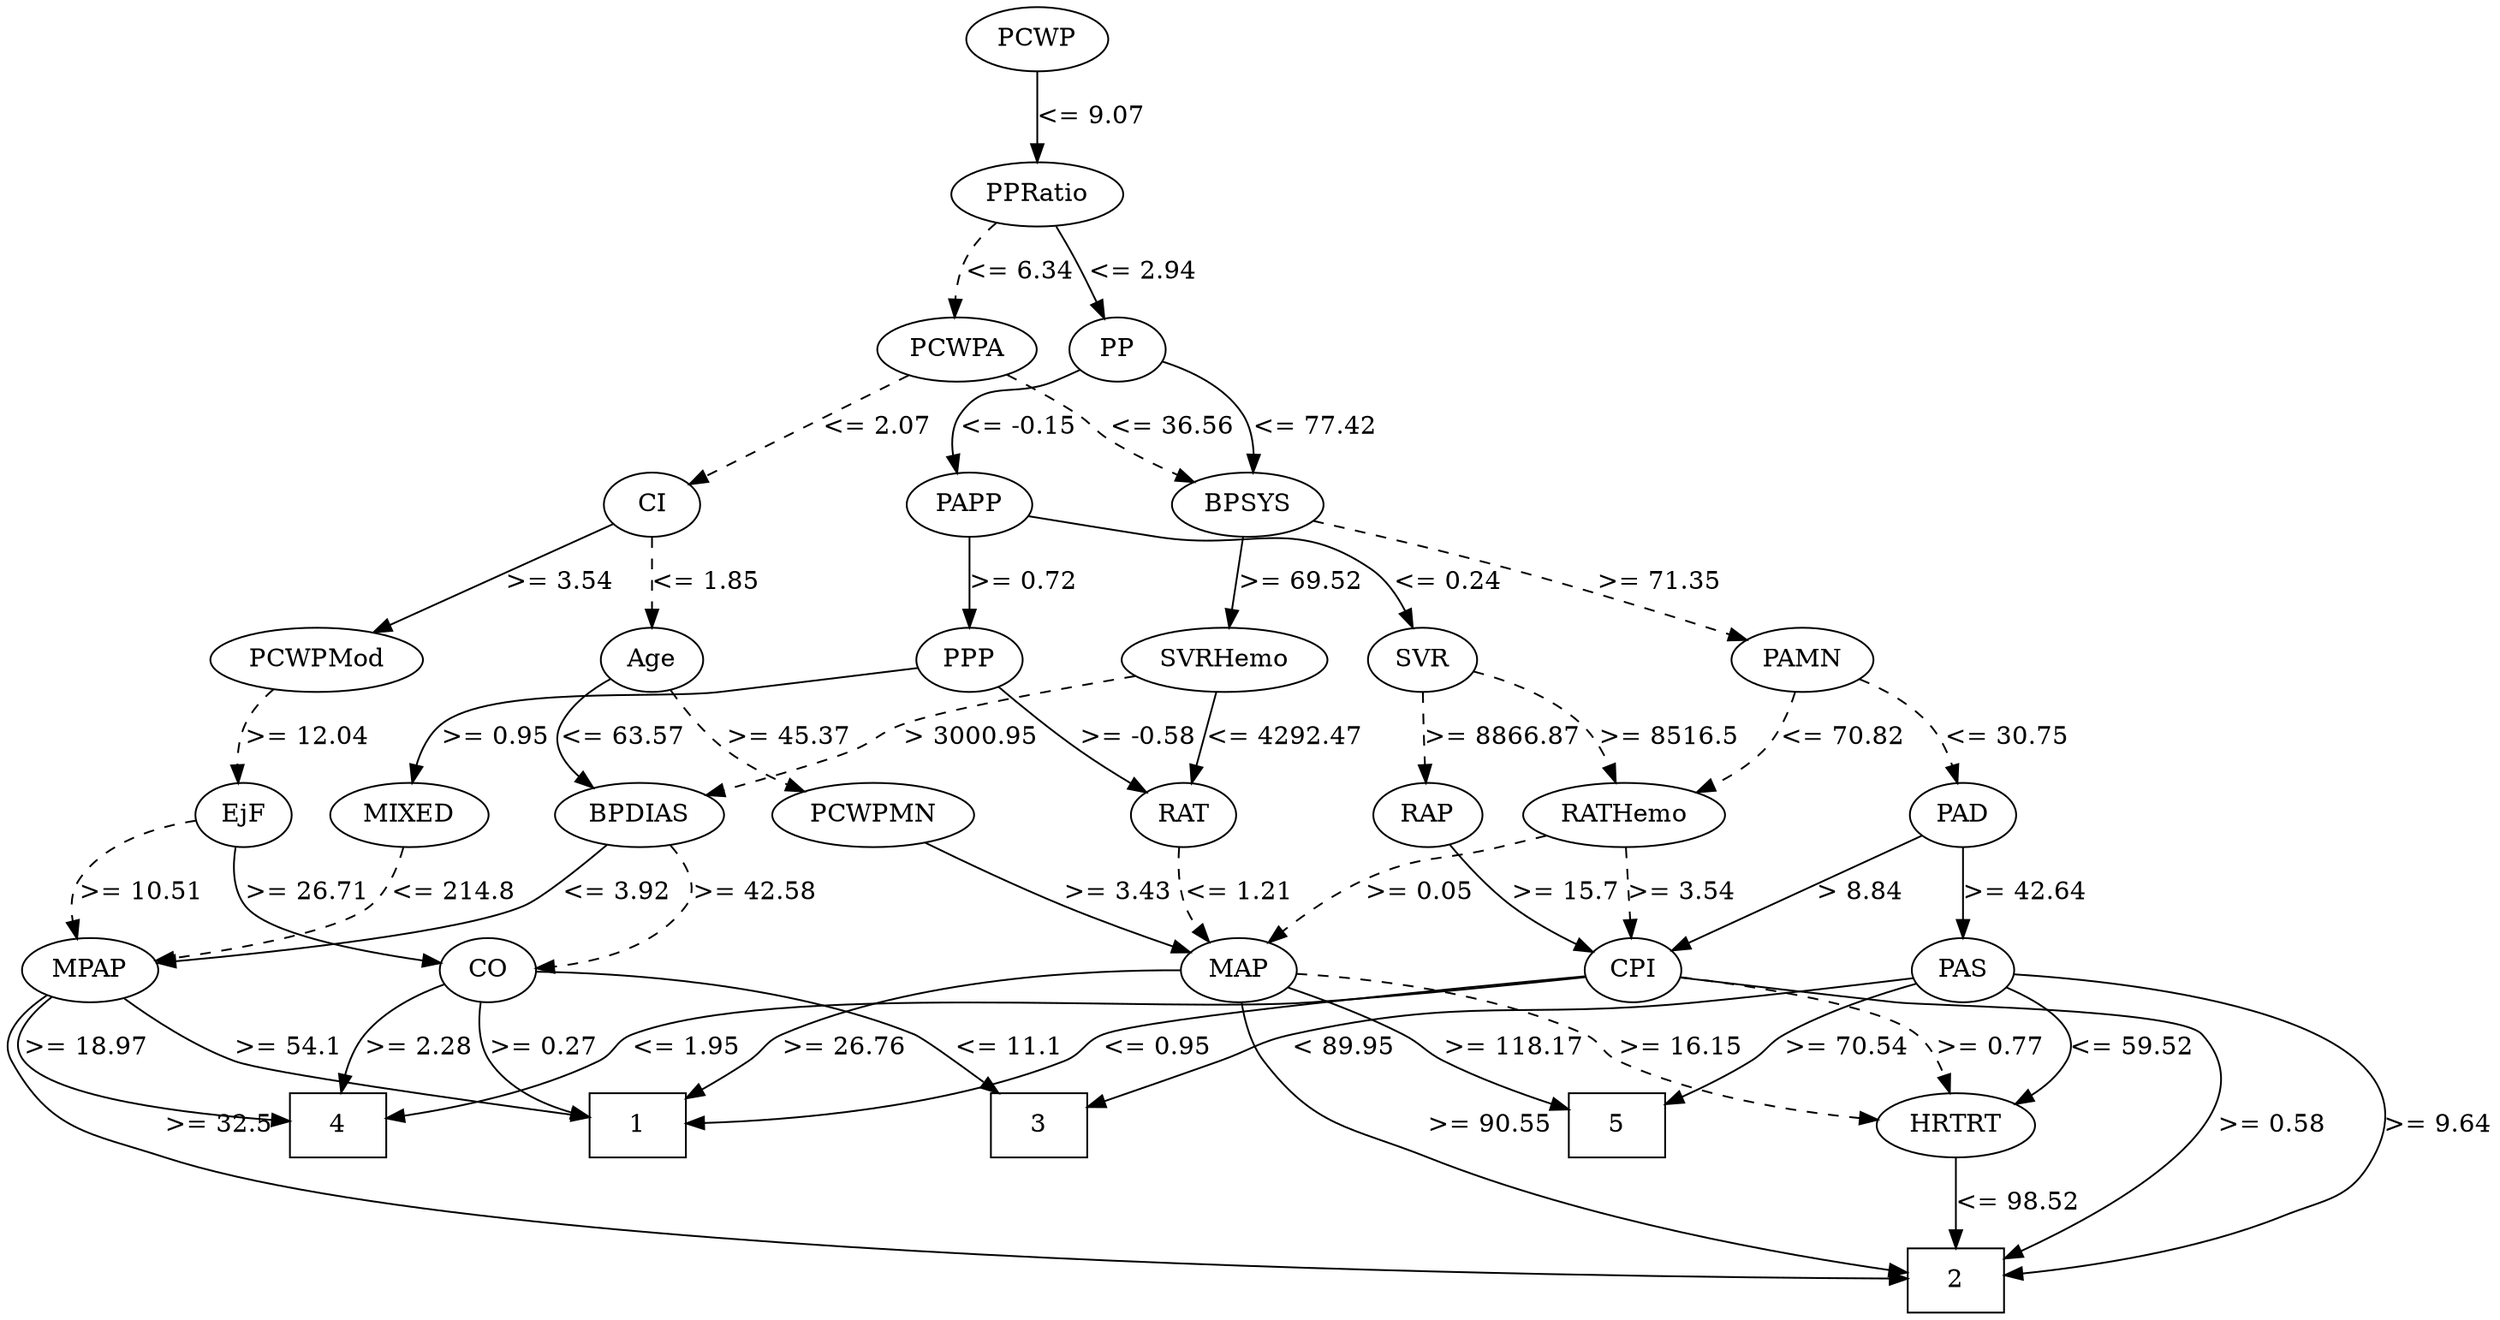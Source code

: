 strict digraph G {
	graph [bb="0,0,1047.9,732"];
	node [label="\N"];
	1	[height=0.5,
		pos="481.93,105",
		shape=box,
		width=0.75];
	2	[height=0.5,
		pos="376.93,18",
		shape=box,
		width=0.75];
	3	[height=0.5,
		pos="710.93,105",
		shape=box,
		width=0.75];
	4	[height=0.5,
		pos="847.93,105",
		shape=box,
		width=0.75];
	5	[height=0.5,
		pos="313.93,105",
		shape=box,
		width=0.75];
	RAP	[height=0.5,
		pos="335.93,279",
		width=0.77778];
	CPI	[height=0.5,
		pos="376.93,192",
		width=0.75];
	RAP -> CPI	[label=">= 15.7",
		lp="367.43,235.5",
		op=">=",
		param=15.7,
		pos="e,360.83,206.91 336.68,260.59 337.68,250.62 339.93,238.12 344.93,228 347.29,223.23 350.49,218.64 353.97,214.45",
		style=solid];
	CPI -> 1	[label="<= 0.95",
		lp="495.43,148.5",
		op="<=",
		param=0.95,
		pos="e,479.02,123.18 402.6,186.3 421.53,181.6 446.71,172.6 462.93,156 469.11,149.67 473.33,141.13 476.18,132.9",
		style=solid];
	CPI -> 2	[label=">= 0.58",
		lp="399.43,105",
		op=">=",
		param=0.58,
		pos="e,376.93,36.052 376.93,173.88 376.93,144 376.93,82.113 376.93,46.274",
		style=solid];
	CPI -> 4	[label="<= 1.95",
		lp="597.43,148.5",
		op="<=",
		param=1.95,
		pos="e,820.57,111.08 402.15,185.23 431.14,178.52 480.1,166.96 521.93,156 545.61,149.79 550.89,145.62 574.93,141 650.41,126.48 670.77,\
133.38 746.93,123 768.04,120.12 791.51,116.21 810.51,112.87",
		style=solid];
	HRTRT	[height=0.5,
		pos="228.93,105",
		width=1.1013];
	CPI -> HRTRT	[label=">= 0.77",
		lp="265.43,148.5",
		op=">=",
		param=0.77,
		pos="e,229.57,123.48 349.72,191.45 319.58,190.42 271.49,184.06 242.93,156 236.87,150.05 233.38,141.7 231.38,133.53",
		style=dashed];
	PAS	[height=0.5,
		pos="543.93,192",
		width=0.75];
	PAS -> 2	[label=">= 9.64",
		lp="558.43,105",
		op=">=",
		param=9.64,
		pos="e,404.1,24.735 543.94,173.94 543.09,151.58 538.49,112.26 517.93,87 491.61,54.668 446.21,36.667 414.04,27.432",
		style=solid];
	PAS -> 3	[label="< 89.95",
		lp="668.43,148.5",
		op="<",
		param=89.95,
		pos="e,683.89,120.19 566.82,182.17 583.08,175.61 605.26,166.08 623.93,156 634.67,150.2 636.46,147.27 646.93,141 655.9,135.64 665.73,130.09 \
674.94,125.05",
		style=solid];
	PAS -> 5	[label=">= 70.54",
		lp="432.93,148.5",
		op=">=",
		param=70.54,
		pos="e,341.17,122.93 518.1,186.35 490.12,180.87 444.44,170.62 406.93,156 387.48,148.42 366.92,137.68 350.1,128.1",
		style=solid];
	PAS -> HRTRT	[label="<= 59.52",
		lp="345.93,148.5",
		op="<=",
		param=59.52,
		pos="e,251.97,119.86 517.49,187.39 462.28,179.79 338.37,162.29 319.93,156 307.99,151.93 281.89,137.35 260.69,124.99",
		style=solid];
	HRTRT -> 2	[label="<= 98.52",
		lp="336.93,61.5",
		op="<=",
		param=98.52,
		pos="e,349.76,32.942 251.34,89.838 267.7,79.619 290.5,65.632 310.93,54 320.5,48.553 330.98,42.871 340.71,37.708",
		style=solid];
	PAD	[height=0.5,
		pos="543.93,279",
		width=0.79437];
	PAD -> CPI	[label="> 8.84",
		lp="505.43,235.5",
		op=">",
		param=8.84,
		pos="e,400.16,201.61 524.93,265.45 508.4,254.8 483.6,239.47 460.93,228 444.35,219.61 425.28,211.54 409.51,205.27",
		style=solid];
	PAD -> PAS	[label=">= 42.64",
		lp="569.93,235.5",
		op=">=",
		param=42.64,
		pos="e,543.93,210.18 543.93,260.8 543.93,249.16 543.93,233.55 543.93,220.24",
		style=solid];
	PAMN	[height=0.5,
		pos="565.93,366",
		width=1.0139];
	PAMN -> PAD	[label="<= 30.75",
		lp="582.93,322.5",
		op="<=",
		param=30.75,
		pos="e,548.3,296.89 561.48,347.8 558.42,335.97 554.29,320.03 550.81,306.58",
		style=dashed];
	RATHemo	[height=0.5,
		pos="216.93,279",
		width=1.375];
	PAMN -> RATHemo	[label="<= 70.82",
		lp="445.93,322.5",
		op="<=",
		param=70.82,
		pos="e,258.63,288.72 538.46,353.95 532.42,351.78 526.01,349.66 519.93,348 476.36,336.13 462.78,344.24 419.93,330 405.78,325.3 404.04,\
319.82 389.93,315 350.92,301.66 339.34,305.18 298.93,297 289.1,295.01 278.61,292.86 268.53,290.77",
		style=dashed];
	RATHemo -> CPI	[label=">= 3.54",
		lp="313.43,235.5",
		op=">=",
		param=3.54,
		pos="e,353.34,201.09 237.26,262.57 251.74,252.02 271.92,238.15 290.93,228 307.77,219.01 327.43,210.85 343.7,204.67",
		style=dashed];
	MAP	[height=0.5,
		pos="99.931,192",
		width=0.84854];
	RATHemo -> MAP	[label=">= 0.05",
		lp="188.43,235.5",
		op=">=",
		param=0.05,
		pos="e,118.64,206.6 195.74,262.61 176.41,248.56 147.75,227.74 126.81,212.53",
		style=dashed];
	PCWP	[height=0.5,
		pos="529.93,714",
		width=0.97491];
	PPRatio	[height=0.5,
		pos="529.93,627",
		width=1.1013];
	PCWP -> PPRatio	[label="<= 9.07",
		lp="552.43,670.5",
		op="<=",
		param=9.07,
		pos="e,529.93,645.18 529.93,695.8 529.93,684.16 529.93,668.55 529.93,655.24",
		style=solid];
	PCWPA	[height=0.5,
		pos="573.93,540",
		width=1.1555];
	PPRatio -> PCWPA	[label="<= 6.34",
		lp="577.43,583.5",
		op="<=",
		param=6.34,
		pos="e,565.26,557.76 538.62,609.21 544.89,597.1 553.47,580.53 560.6,566.76",
		style=dashed];
	PP	[height=0.5,
		pos="486.93,540",
		width=0.75];
	PPRatio -> PP	[label="<= 2.94",
		lp="524.43,583.5",
		op="<=",
		param=2.94,
		pos="e,490.39,558.3 515.15,610.18 510.41,604.47 505.47,597.75 501.93,591 498.23,583.94 495.3,575.82 493.05,568.21",
		style=solid];
	PCWPMod	[height=0.5,
		pos="856.93,366",
		width=1.4444];
	EjF	[height=0.5,
		pos="870.93,279",
		width=0.75];
	PCWPMod -> EjF	[label=">= 12.04",
		lp="889.93,322.5",
		op=">=",
		param=12.04,
		pos="e,868.1,297.18 859.76,347.8 861.68,336.16 864.25,320.55 866.44,307.24",
		style=dashed];
	CO	[height=0.5,
		pos="779.93,192",
		width=0.75];
	EjF -> CO	[label=">= 26.71",
		lp="878.93,235.5",
		op=">=",
		param=26.71,
		pos="e,802.49,202.16 863.97,261.2 858.99,250.71 851.49,237.45 841.93,228 833.23,219.4 821.98,212.21 811.47,206.64",
		style=solid];
	MPAP	[height=0.5,
		pos="923.93,192",
		width=0.97491];
	EjF -> MPAP	[label=">= 10.51",
		lp="947.93,235.5",
		op=">=",
		param=10.51,
		pos="e,924.7,210.27 891.88,267.06 901.05,261.17 911.05,253.05 916.93,243 920.89,236.24 922.94,228.11 923.93,220.38",
		style=dashed];
	CI	[height=0.5,
		pos="733.93,453",
		width=0.75];
	PCWPA -> CI	[label="<= 2.07",
		lp="685.43,496.5",
		op="<=",
		param=2.07,
		pos="e,713.28,464.97 599.28,525.53 627.75,510.41 673.89,485.89 704.08,469.86",
		style=dashed];
	BPSYS	[height=0.5,
		pos="535.93,453",
		width=1.0471];
	PCWPA -> BPSYS	[label="<= 36.56",
		lp="583.93,496.5",
		op="<=",
		param=36.56,
		pos="e,543.42,470.76 566.42,522.21 561.06,510.22 553.75,493.85 547.62,480.16",
		style=dashed];
	CI -> PCWPMod	[label=">= 3.54",
		lp="824.43,409.5",
		op=">=",
		param=3.54,
		pos="e,834.53,382.48 752.08,439.46 771.52,426.03 802.7,404.47 826.02,388.36",
		style=solid];
	Age	[height=0.5,
		pos="733.93,366",
		width=0.75];
	CI -> Age	[label="<= 1.85",
		lp="756.43,409.5",
		op="<=",
		param=1.85,
		pos="e,733.93,384.18 733.93,434.8 733.93,423.16 733.93,407.55 733.93,394.24",
		style=dashed];
	BPSYS -> PAMN	[label=">= 71.35",
		lp="578.93,409.5",
		op=">=",
		param=71.35,
		pos="e,559.91,384.05 541.86,435.21 546.02,423.41 551.68,407.38 556.46,393.82",
		style=dashed];
	SVRHemo	[height=0.5,
		pos="460.93,366",
		width=1.3902];
	BPSYS -> SVRHemo	[label=">= 69.52",
		lp="519.93,409.5",
		op=">=",
		param=69.52,
		pos="e,470.49,384.09 516.05,437.42 508.68,431.51 500.51,424.36 493.93,417 487.31,409.6 481.04,400.76 475.78,392.59",
		style=solid];
	PCWPMN	[height=0.5,
		pos="439.93,279",
		width=1.3902];
	PCWPMN -> MAP	[label=">= 3.43",
		lp="433.43,235.5",
		op=">=",
		param=3.43,
		pos="e,130.4,194.17 427.96,261.14 418.89,249.77 405.39,235.52 389.93,228 346.88,207.06 209.59,197.97 140.48,194.64",
		style=solid];
	MAP -> 1	[label=">= 26.76",
		lp="204.93,148.5",
		op=">=",
		param=26.76,
		pos="e,454.89,115.53 116.85,176.77 132.04,164.9 155.5,148.73 178.93,141 283.46,106.53 317.71,143.11 425.93,123 432.22,121.83 438.81,120.21 \
445.17,118.42",
		style=solid];
	MAP -> 2	[label=">= 90.55",
		lp="115.93,105",
		op=">=",
		param=90.55,
		pos="e,349.78,23.459 70.284,187.17 35.93,181.39 -13.835,168.11 3.931,141 41.742,83.294 253.16,40.539 339.84,25.194",
		style=solid];
	MAP -> 5	[label=">= 118.17",
		lp="115.93,148.5",
		op=">=",
		param=118.17,
		pos="e,286.79,120.01 88.881,174.76 83.028,163.97 78.6,150.15 86.931,141 113.89,111.38 222.48,131.47 276.97,122.19",
		style=solid];
	MAP -> HRTRT	[label=">= 16.15",
		lp="37.931,148.5",
		op=">=",
		param=16.15,
		pos="e,189.27,106.5 71.111,185.75 38.526,178.59 -7.6078,163.94 11.931,141 32.952,116.32 121.67,108.98 178.96,106.84",
		style=dashed];
	CO -> 1	[label=">= 0.27",
		lp="731.43,148.5",
		op=">=",
		param=0.27,
		pos="e,509.35,118.62 757.85,181.57 743.51,175.1 724.62,165.9 708.93,156 699.83,150.26 699.89,145.07 689.93,141 620.82,112.77 595.26,141.48 \
522.93,123 521.67,122.68 520.4,122.32 519.12,121.95",
		style=solid];
	CO -> 3	[label="<= 11.1",
		lp="788.43,148.5",
		op="<=",
		param=11.1,
		pos="e,738.37,122.75 774.94,174.06 771.34,163.78 765.73,150.79 757.93,141 754.52,136.72 750.48,132.7 746.21,129.01",
		style=solid];
	CO -> 4	[label=">= 2.28",
		lp="856.43,148.5",
		op=">=",
		param=2.28,
		pos="e,842.73,123.38 799.69,179.25 808.61,173.19 818.73,165.14 825.93,156 831.36,149.12 835.73,140.69 839.11,132.72",
		style=solid];
	Age -> PCWPMN	[label=">= 45.37",
		lp="739.93,322.5",
		op=">=",
		param=45.37,
		pos="e,477.75,290.84 727.03,348.58 721.29,337.12 711.94,322.56 698.93,315 661.69,293.35 548.37,304.4 505.93,297 500.03,295.97 493.89,\
294.69 487.82,293.28",
		style=dashed];
	BPDIAS	[height=0.5,
		pos="770.93,279",
		width=1.1735];
	Age -> BPDIAS	[label="<= 63.57",
		lp="802.93,322.5",
		op="<=",
		param=63.57,
		pos="e,775.79,296.93 753.61,353.17 761.47,347.29 769.66,339.41 773.93,330 777.14,322.92 777.75,314.69 777.17,306.98",
		style=solid];
	SVRHemo -> BPDIAS	[label="> 3000.95",
		lp="666.43,322.5",
		op=">",
		param=3000.95,
		pos="e,734.71,288.31 497.94,353.79 505.2,351.75 512.78,349.72 519.93,348 560.87,338.16 573.62,345.06 612.93,330 625.03,325.37 625.99,\
320.03 637.93,315 653.57,308.41 692.83,298.35 724.67,290.7",
		style=dashed];
	RAT	[height=0.5,
		pos="99.931,279",
		width=0.76389];
	SVRHemo -> RAT	[label="<= 4292.47",
		lp="276.43,322.5",
		op="<=",
		param=4292.47,
		pos="e,124.45,287.32 424.66,353.52 417.2,351.45 409.35,349.48 401.93,348 332.62,334.17 309.28,356.93 243.93,330 233.98,325.9 234.55,319.83 \
224.93,315 197.38,301.16 187.62,305.34 157.93,297 150.19,294.83 141.88,292.43 134.05,290.14",
		style=solid];
	BPDIAS -> CO	[label=">= 42.58",
		lp="672.93,235.5",
		op=">=",
		param=42.58,
		pos="e,753.44,196.16 734.3,270.01 699.71,262.1 652.35,250.16 646.93,243 642.91,237.68 642.86,233.28 646.93,228 658.67,212.77 708.31,202.85 \
743.49,197.58",
		style=dashed];
	BPDIAS -> MPAP	[label="<= 3.92",
		lp="815.43,235.5",
		op="<=",
		param=3.92,
		pos="e,888.94,194.21 774.45,260.87 777.54,249.98 783.14,236.39 792.93,228 816.7,207.62 851.14,198.97 878.73,195.36",
		style=solid];
	RAT -> MAP	[label="<= 1.21",
		lp="122.43,235.5",
		op="<=",
		param=1.21,
		pos="e,99.931,210.18 99.931,260.8 99.931,249.16 99.931,233.55 99.931,220.24",
		style=dashed];
	MIXED	[height=0.5,
		pos="644.93,279",
		width=1.125];
	MIXED -> MPAP	[label="<= 214.8",
		lp="751.93,235.5",
		op="<=",
		param=214.8,
		pos="e,890.59,198.19 667.14,263.69 688.9,249.77 719.68,230.38 725.93,228 740.14,222.59 826.76,208.32 880.62,199.77",
		style=dashed];
	MPAP -> 1	[label=">= 54.1",
		lp="922.43,148.5",
		op=">=",
		param=54.1,
		pos="e,509.3,118.85 915.25,174.35 908.22,162.78 897.17,148.18 882.93,141 811.41,104.94 601.07,140.6 522.93,123 521.66,122.71 520.38,122.39 \
519.1,122.04",
		style=solid];
	MPAP -> 2	[label=">= 32.5",
		lp="1025.4,105",
		op=">=",
		param=32.5,
		pos="e,404.23,19.359 957.41,186.56 992.03,180.46 1038.7,167.15 1020.9,141 951.8,39.44 541.11,22.41 414.24,19.567",
		style=solid];
	MPAP -> 4	[label=">= 18.97",
		lp="990.93,148.5",
		op=">=",
		param=18.97,
		pos="e,874.94,105.79 945.3,177.49 958.43,167.47 971.13,153.45 961.93,141 944.46,117.37 911.32,109.18 885.25,106.58",
		style=solid];
	PP -> BPSYS	[label="<= 77.42",
		lp="522.93,496.5",
		op="<=",
		param=77.42,
		pos="e,515.16,468.35 487.67,521.85 488.74,511.73 491.23,499 496.93,489 499.75,484.06 503.51,479.45 507.6,475.29",
		style=solid];
	PAPP	[height=0.5,
		pos="365.93,453",
		width=0.88889];
	PP -> PAPP	[label="<= -0.15",
		lp="458.43,496.5",
		op="<=",
		param=-0.15,
		pos="e,385.06,467.44 469.08,526.46 449.14,512.45 416.64,489.62 393.44,473.33",
		style=solid];
	PPP	[height=0.5,
		pos="365.93,366",
		width=0.75];
	PAPP -> PPP	[label=">= 0.72",
		lp="388.43,409.5",
		op=">=",
		param=0.72,
		pos="e,365.93,384.18 365.93,434.8 365.93,423.16 365.93,407.55 365.93,394.24",
		style=solid];
	SVR	[height=0.5,
		pos="292.93,366",
		width=0.77778];
	PAPP -> SVR	[label="<= 0.24",
		lp="339.43,409.5",
		op="<=",
		param=0.24,
		pos="e,298.61,383.98 344.01,439.74 334.79,433.78 324.47,425.96 316.93,417 311.12,410.08 306.34,401.52 302.62,393.44",
		style=solid];
	PPP -> RAT	[label=">= -0.58",
		lp="135.43,322.5",
		op=">=",
		param=-0.58,
		pos="e,98.916,297.42 345.47,353.8 340.52,351.52 335.14,349.39 329.93,348 282.76,335.37 147.7,362.13 110.93,330 104.46,324.35 101.31,315.83 \
99.89,307.42",
		style=solid];
	PPP -> MIXED	[label=">= 0.95",
		lp="527.43,322.5",
		op=">=",
		param=0.95,
		pos="e,611.31,289.3 386.57,354.38 391.52,352.08 396.85,349.8 401.93,348 433.84,336.72 444.23,341.86 475.93,330 489.52,324.92 491.32,320.02 \
504.93,315 537.9,302.83 547.85,305.58 581.93,297 588.2,295.42 594.81,293.7 601.29,291.98",
		style=solid];
	SVR -> RAP	[label=">= 8866.87",
		lp="353.43,322.5",
		op=">=",
		param=8866.87,
		pos="e,328.63,296.84 302.59,348.78 305.98,342.93 309.73,336.22 312.93,330 316.86,322.35 320.88,313.9 324.42,306.16",
		style=dashed];
	SVR -> RATHemo	[label=">= 8516.5",
		lp="195.93,322.5",
		op=">=",
		param=8516.5,
		pos="e,187.97,293.69 265.82,361.32 232.49,356.18 178.85,345.68 166.93,330 158.58,319.02 167.2,308.04 179.5,299.18",
		style=dashed];
}
